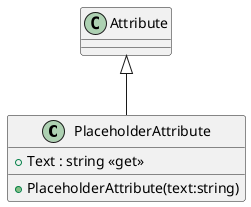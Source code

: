 @startuml
class PlaceholderAttribute {
    + Text : string <<get>>
    + PlaceholderAttribute(text:string)
}
Attribute <|-- PlaceholderAttribute
@enduml
